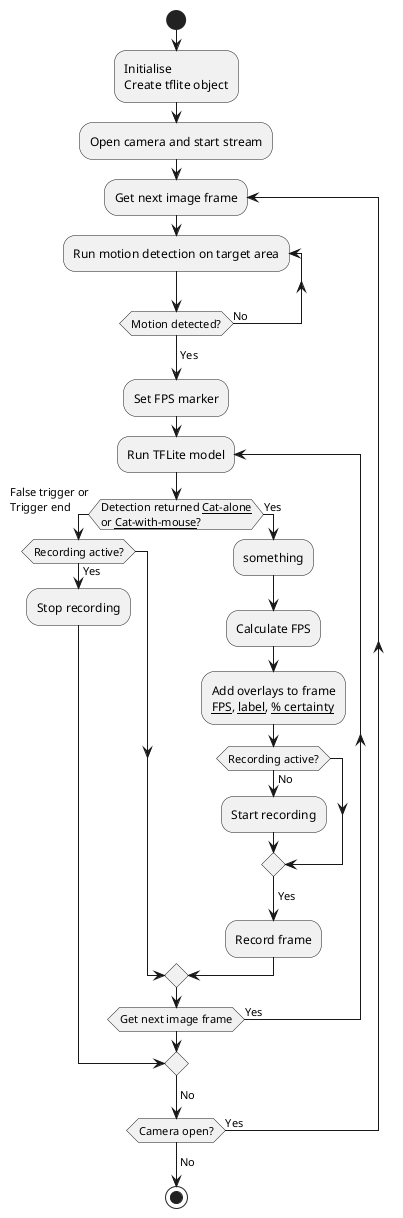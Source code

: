 @startuml flow
start

:Initialise
Create tflite object;

:Open camera and start stream;


repeat :Get next image frame;
    repeat :Run motion detection on target area;

    repeat while (Motion detected?) is (No)
        ->Yes;

    :Set FPS marker;
    repeat:Run TFLite model;

    if (Detection returned __Cat-alone__\nor __Cat-with-mouse__?) then (No)
       ->False trigger or\nTrigger end;
    if (Recording active?) then (Yes)
        :Stop recording;
        break
    ->No;
    endif
    else (Yes)
         :something;
            :Calculate FPS;
            :Add overlays to frame\n__FPS__, __label__, __% certainty__;
            if (Recording active?) then (No)
                :Start recording;
            endif
            ->Yes;
            :Record frame;
    endif
    repeat while (Get next image frame) is (Yes)
    ->No;

repeat while (Camera open?) is (Yes)
->No;
stop
@enduml
